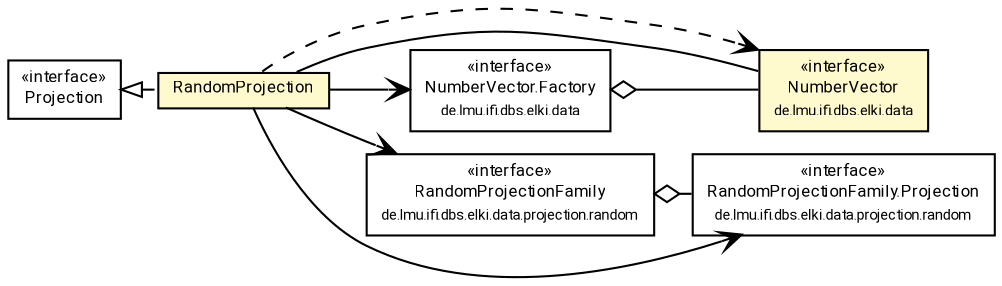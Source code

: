 #!/usr/local/bin/dot
#
# Class diagram 
# Generated by UMLGraph version R5_7_2-60-g0e99a6 (http://www.spinellis.gr/umlgraph/)
#

digraph G {
	graph [fontnames="svg"]
	edge [fontname="Roboto",fontsize=7,labelfontname="Roboto",labelfontsize=7,color="black"];
	node [fontname="Roboto",fontcolor="black",fontsize=8,shape=plaintext,margin=0,width=0,height=0];
	nodesep=0.15;
	ranksep=0.25;
	rankdir=LR;
	// de.lmu.ifi.dbs.elki.data.NumberVector
	c8668319 [label=<<table title="de.lmu.ifi.dbs.elki.data.NumberVector" border="0" cellborder="1" cellspacing="0" cellpadding="2" bgcolor="LemonChiffon" href="../NumberVector.html" target="_parent">
		<tr><td><table border="0" cellspacing="0" cellpadding="1">
		<tr><td align="center" balign="center"> &#171;interface&#187; </td></tr>
		<tr><td align="center" balign="center"> <font face="Roboto">NumberVector</font> </td></tr>
		<tr><td align="center" balign="center"> <font face="Roboto" point-size="7.0">de.lmu.ifi.dbs.elki.data</font> </td></tr>
		</table></td></tr>
		</table>>, URL="../NumberVector.html"];
	// de.lmu.ifi.dbs.elki.data.NumberVector.Factory<V extends de.lmu.ifi.dbs.elki.data.NumberVector>
	c8668320 [label=<<table title="de.lmu.ifi.dbs.elki.data.NumberVector.Factory" border="0" cellborder="1" cellspacing="0" cellpadding="2" href="../NumberVector.Factory.html" target="_parent">
		<tr><td><table border="0" cellspacing="0" cellpadding="1">
		<tr><td align="center" balign="center"> &#171;interface&#187; </td></tr>
		<tr><td align="center" balign="center"> <font face="Roboto">NumberVector.Factory</font> </td></tr>
		<tr><td align="center" balign="center"> <font face="Roboto" point-size="7.0">de.lmu.ifi.dbs.elki.data</font> </td></tr>
		</table></td></tr>
		</table>>, URL="../NumberVector.Factory.html"];
	// de.lmu.ifi.dbs.elki.data.projection.Projection<IN, OUT>
	c8668343 [label=<<table title="de.lmu.ifi.dbs.elki.data.projection.Projection" border="0" cellborder="1" cellspacing="0" cellpadding="2" href="Projection.html" target="_parent">
		<tr><td><table border="0" cellspacing="0" cellpadding="1">
		<tr><td align="center" balign="center"> &#171;interface&#187; </td></tr>
		<tr><td align="center" balign="center"> <font face="Roboto">Projection</font> </td></tr>
		</table></td></tr>
		</table>>, URL="Projection.html"];
	// de.lmu.ifi.dbs.elki.data.projection.random.RandomProjectionFamily
	c8668346 [label=<<table title="de.lmu.ifi.dbs.elki.data.projection.random.RandomProjectionFamily" border="0" cellborder="1" cellspacing="0" cellpadding="2" href="random/RandomProjectionFamily.html" target="_parent">
		<tr><td><table border="0" cellspacing="0" cellpadding="1">
		<tr><td align="center" balign="center"> &#171;interface&#187; </td></tr>
		<tr><td align="center" balign="center"> <font face="Roboto">RandomProjectionFamily</font> </td></tr>
		<tr><td align="center" balign="center"> <font face="Roboto" point-size="7.0">de.lmu.ifi.dbs.elki.data.projection.random</font> </td></tr>
		</table></td></tr>
		</table>>, URL="random/RandomProjectionFamily.html"];
	// de.lmu.ifi.dbs.elki.data.projection.random.RandomProjectionFamily.Projection
	c8668347 [label=<<table title="de.lmu.ifi.dbs.elki.data.projection.random.RandomProjectionFamily.Projection" border="0" cellborder="1" cellspacing="0" cellpadding="2" href="random/RandomProjectionFamily.Projection.html" target="_parent">
		<tr><td><table border="0" cellspacing="0" cellpadding="1">
		<tr><td align="center" balign="center"> &#171;interface&#187; </td></tr>
		<tr><td align="center" balign="center"> <font face="Roboto">RandomProjectionFamily.Projection</font> </td></tr>
		<tr><td align="center" balign="center"> <font face="Roboto" point-size="7.0">de.lmu.ifi.dbs.elki.data.projection.random</font> </td></tr>
		</table></td></tr>
		</table>>, URL="random/RandomProjectionFamily.Projection.html"];
	// de.lmu.ifi.dbs.elki.data.projection.RandomProjection<V extends de.lmu.ifi.dbs.elki.data.NumberVector>
	c8668365 [label=<<table title="de.lmu.ifi.dbs.elki.data.projection.RandomProjection" border="0" cellborder="1" cellspacing="0" cellpadding="2" bgcolor="lemonChiffon" href="RandomProjection.html" target="_parent">
		<tr><td><table border="0" cellspacing="0" cellpadding="1">
		<tr><td align="center" balign="center"> <font face="Roboto">RandomProjection</font> </td></tr>
		</table></td></tr>
		</table>>, URL="RandomProjection.html"];
	// de.lmu.ifi.dbs.elki.data.NumberVector.Factory<V extends de.lmu.ifi.dbs.elki.data.NumberVector> has de.lmu.ifi.dbs.elki.data.NumberVector
	c8668320 -> c8668319 [arrowhead=none,arrowtail=ediamond,dir=back,weight=4];
	// de.lmu.ifi.dbs.elki.data.projection.random.RandomProjectionFamily has de.lmu.ifi.dbs.elki.data.projection.random.RandomProjectionFamily.Projection
	c8668346 -> c8668347 [arrowhead=none,arrowtail=ediamond,dir=back,weight=4];
	// de.lmu.ifi.dbs.elki.data.projection.RandomProjection<V extends de.lmu.ifi.dbs.elki.data.NumberVector> implements de.lmu.ifi.dbs.elki.data.projection.Projection<IN, OUT>
	c8668343 -> c8668365 [arrowtail=empty,style=dashed,dir=back,weight=9];
	// de.lmu.ifi.dbs.elki.data.projection.RandomProjection<V extends de.lmu.ifi.dbs.elki.data.NumberVector> assoc de.lmu.ifi.dbs.elki.data.NumberVector
	c8668365 -> c8668319 [arrowhead=none,weight=2];
	// de.lmu.ifi.dbs.elki.data.projection.RandomProjection<V extends de.lmu.ifi.dbs.elki.data.NumberVector> navassoc de.lmu.ifi.dbs.elki.data.NumberVector.Factory<V extends de.lmu.ifi.dbs.elki.data.NumberVector>
	c8668365 -> c8668320 [arrowhead=open,weight=1];
	// de.lmu.ifi.dbs.elki.data.projection.RandomProjection<V extends de.lmu.ifi.dbs.elki.data.NumberVector> navassoc de.lmu.ifi.dbs.elki.data.projection.random.RandomProjectionFamily.Projection
	c8668365 -> c8668347 [arrowhead=open,weight=1];
	// de.lmu.ifi.dbs.elki.data.projection.RandomProjection<V extends de.lmu.ifi.dbs.elki.data.NumberVector> navassoc de.lmu.ifi.dbs.elki.data.projection.random.RandomProjectionFamily
	c8668365 -> c8668346 [arrowhead=open,weight=1];
	// de.lmu.ifi.dbs.elki.data.projection.RandomProjection<V extends de.lmu.ifi.dbs.elki.data.NumberVector> depend de.lmu.ifi.dbs.elki.data.NumberVector
	c8668365 -> c8668319 [arrowhead=open,style=dashed,weight=0];
}

